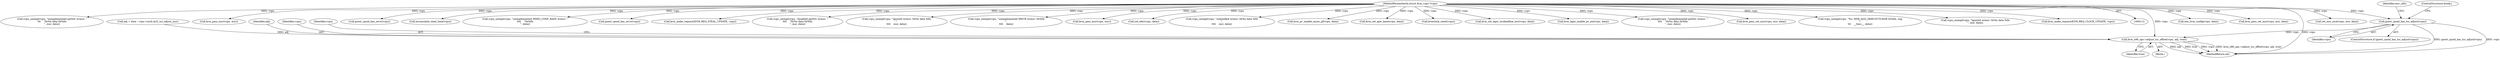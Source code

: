digraph "0_linux_c300aa64ddf57d9c5d9c898a64b36877345dd4a9@pointer" {
"1000238" [label="(Call,guest_cpuid_has_tsc_adjust(vcpu))"];
"1000113" [label="(MethodParameterIn,struct kvm_vcpu *vcpu)"];
"1000257" [label="(Call,kvm_x86_ops->adjust_tsc_offset(vcpu, adj, true))"];
"1000605" [label="(Call,xen_hvm_config(vcpu, data))"];
"1000258" [label="(Identifier,vcpu)"];
"1000613" [label="(Call,kvm_pmu_set_msr(vcpu, msr, data))"];
"1000239" [label="(Identifier,vcpu)"];
"1000455" [label="(Call,set_msr_mce(vcpu, msr, data))"];
"1000477" [label="(Call,vcpu_unimpl(vcpu, \"unimplemented perfctr wrmsr: \"\n\t\t\t    \"0x%x data 0x%llx\n\", msr, data))"];
"1000491" [label="(Call,kvm_pmu_msr(vcpu, msr))"];
"1000575" [label="(Call,guest_cpuid_has_osvw(vcpu))"];
"1000436" [label="(Call,accumulate_steal_time(vcpu))"];
"1000184" [label="(Call,vcpu_unimpl(vcpu, \"unimplemented MMIO_CONF_BASE wrmsr: \"\n\t\t\t\t    \"0x%llx\n\", data))"];
"1000558" [label="(Call,guest_cpuid_has_osvw(vcpu))"];
"1000264" [label="(Identifier,vcpu)"];
"1000638" [label="(MethodReturn,int)"];
"1000257" [label="(Call,kvm_x86_ops->adjust_tsc_offset(vcpu, adj, true))"];
"1000439" [label="(Call,kvm_make_request(KVM_REQ_STEAL_UPDATE, vcpu))"];
"1000505" [label="(Call,vcpu_unimpl(vcpu, \"disabled perfctr wrmsr: \"\n\t\t\t\t    \"0x%x data 0x%llx\n\", msr, data))"];
"1000630" [label="(Call,vcpu_unimpl(vcpu, \"ignored wrmsr: 0x%x data %llx\n\",\n\t\t\t\t    msr, data))"];
"1000171" [label="(Call,vcpu_unimpl(vcpu, \"unimplemented HWCR wrmsr: 0x%llx\n\",\n\t\t\t\t    data))"];
"1000609" [label="(Call,kvm_pmu_msr(vcpu, msr))"];
"1000144" [label="(Call,set_efer(vcpu, data))"];
"1000248" [label="(Call,adj = data - vcpu->arch.ia32_tsc_adjust_msr)"];
"1000259" [label="(Identifier,adj)"];
"1000244" [label="(Identifier,msr_info)"];
"1000621" [label="(Call,vcpu_unimpl(vcpu, \"unhandled wrmsr: 0x%x data %llx\n\",\n\t\t\t\t    msr, data))"];
"1000370" [label="(Call,kvm_pv_enable_async_pf(vcpu, data))"];
"1000221" [label="(Call,kvm_set_apic_base(vcpu, data))"];
"1000260" [label="(Identifier,true)"];
"1000237" [label="(ControlStructure,if (guest_cpuid_has_tsc_adjust(vcpu)))"];
"1000298" [label="(Call,kvmclock_reset(vcpu))"];
"1000238" [label="(Call,guest_cpuid_has_tsc_adjust(vcpu))"];
"1000113" [label="(MethodParameterIn,struct kvm_vcpu *vcpu)"];
"1000232" [label="(Call,kvm_set_lapic_tscdeadline_msr(vcpu, data))"];
"1000268" [label="(ControlStructure,break;)"];
"1000445" [label="(Call,kvm_lapic_enable_pv_eoi(vcpu, data))"];
"1000467" [label="(Call,vcpu_unimpl(vcpu, \"unimplemented perfctr wrmsr: \"\n\t\t\t\t    \"0x%x data 0x%llx\n\", msr, data))"];
"1000495" [label="(Call,kvm_pmu_set_msr(vcpu, msr, data))"];
"1000208" [label="(Call,vcpu_unimpl(vcpu, \"%s: MSR_IA32_DEBUGCTLMSR 0x%llx, nop\n\",\n\t\t\t    __func__, data))"];
"1000549" [label="(Call,vcpu_unimpl(vcpu, \"ignored wrmsr: 0x%x data %llx\n\", msr, data))"];
"1000307" [label="(Call,kvm_make_request(KVM_REQ_CLOCK_UPDATE, vcpu))"];
"1000246" [label="(Block,)"];
"1000238" -> "1000237"  [label="AST: "];
"1000238" -> "1000239"  [label="CFG: "];
"1000239" -> "1000238"  [label="AST: "];
"1000244" -> "1000238"  [label="CFG: "];
"1000268" -> "1000238"  [label="CFG: "];
"1000238" -> "1000638"  [label="DDG: vcpu"];
"1000238" -> "1000638"  [label="DDG: guest_cpuid_has_tsc_adjust(vcpu)"];
"1000113" -> "1000238"  [label="DDG: vcpu"];
"1000238" -> "1000257"  [label="DDG: vcpu"];
"1000113" -> "1000112"  [label="AST: "];
"1000113" -> "1000638"  [label="DDG: vcpu"];
"1000113" -> "1000144"  [label="DDG: vcpu"];
"1000113" -> "1000171"  [label="DDG: vcpu"];
"1000113" -> "1000184"  [label="DDG: vcpu"];
"1000113" -> "1000208"  [label="DDG: vcpu"];
"1000113" -> "1000221"  [label="DDG: vcpu"];
"1000113" -> "1000232"  [label="DDG: vcpu"];
"1000113" -> "1000257"  [label="DDG: vcpu"];
"1000113" -> "1000298"  [label="DDG: vcpu"];
"1000113" -> "1000307"  [label="DDG: vcpu"];
"1000113" -> "1000370"  [label="DDG: vcpu"];
"1000113" -> "1000436"  [label="DDG: vcpu"];
"1000113" -> "1000439"  [label="DDG: vcpu"];
"1000113" -> "1000445"  [label="DDG: vcpu"];
"1000113" -> "1000455"  [label="DDG: vcpu"];
"1000113" -> "1000467"  [label="DDG: vcpu"];
"1000113" -> "1000477"  [label="DDG: vcpu"];
"1000113" -> "1000491"  [label="DDG: vcpu"];
"1000113" -> "1000495"  [label="DDG: vcpu"];
"1000113" -> "1000505"  [label="DDG: vcpu"];
"1000113" -> "1000549"  [label="DDG: vcpu"];
"1000113" -> "1000558"  [label="DDG: vcpu"];
"1000113" -> "1000575"  [label="DDG: vcpu"];
"1000113" -> "1000605"  [label="DDG: vcpu"];
"1000113" -> "1000609"  [label="DDG: vcpu"];
"1000113" -> "1000613"  [label="DDG: vcpu"];
"1000113" -> "1000621"  [label="DDG: vcpu"];
"1000113" -> "1000630"  [label="DDG: vcpu"];
"1000257" -> "1000246"  [label="AST: "];
"1000257" -> "1000260"  [label="CFG: "];
"1000258" -> "1000257"  [label="AST: "];
"1000259" -> "1000257"  [label="AST: "];
"1000260" -> "1000257"  [label="AST: "];
"1000264" -> "1000257"  [label="CFG: "];
"1000257" -> "1000638"  [label="DDG: adj"];
"1000257" -> "1000638"  [label="DDG: true"];
"1000257" -> "1000638"  [label="DDG: vcpu"];
"1000257" -> "1000638"  [label="DDG: kvm_x86_ops->adjust_tsc_offset(vcpu, adj, true)"];
"1000248" -> "1000257"  [label="DDG: adj"];
}
